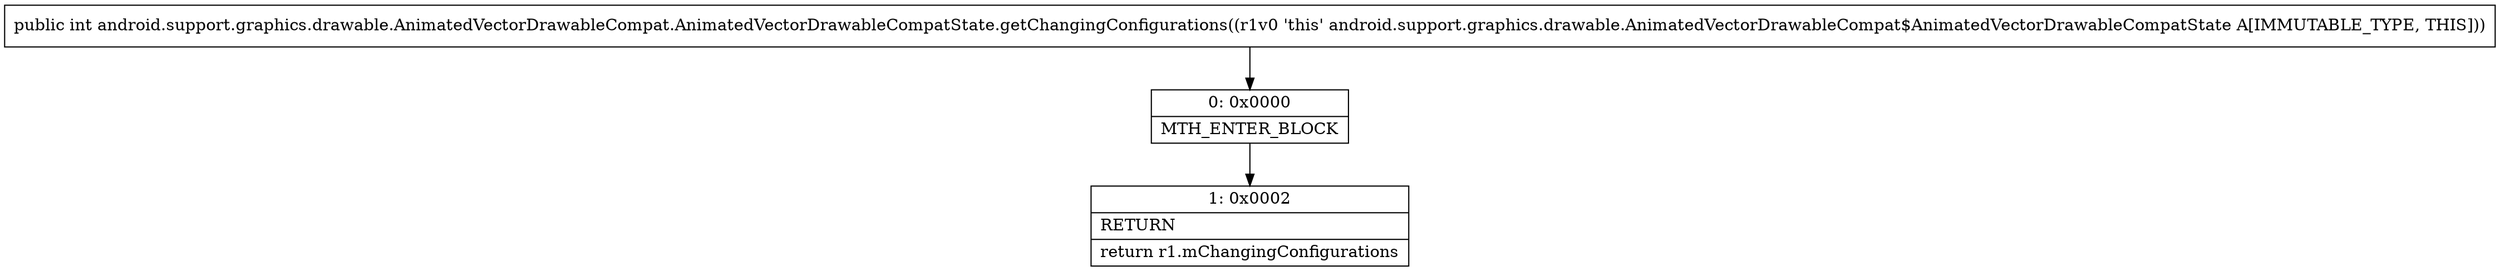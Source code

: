 digraph "CFG forandroid.support.graphics.drawable.AnimatedVectorDrawableCompat.AnimatedVectorDrawableCompatState.getChangingConfigurations()I" {
Node_0 [shape=record,label="{0\:\ 0x0000|MTH_ENTER_BLOCK\l}"];
Node_1 [shape=record,label="{1\:\ 0x0002|RETURN\l|return r1.mChangingConfigurations\l}"];
MethodNode[shape=record,label="{public int android.support.graphics.drawable.AnimatedVectorDrawableCompat.AnimatedVectorDrawableCompatState.getChangingConfigurations((r1v0 'this' android.support.graphics.drawable.AnimatedVectorDrawableCompat$AnimatedVectorDrawableCompatState A[IMMUTABLE_TYPE, THIS])) }"];
MethodNode -> Node_0;
Node_0 -> Node_1;
}

